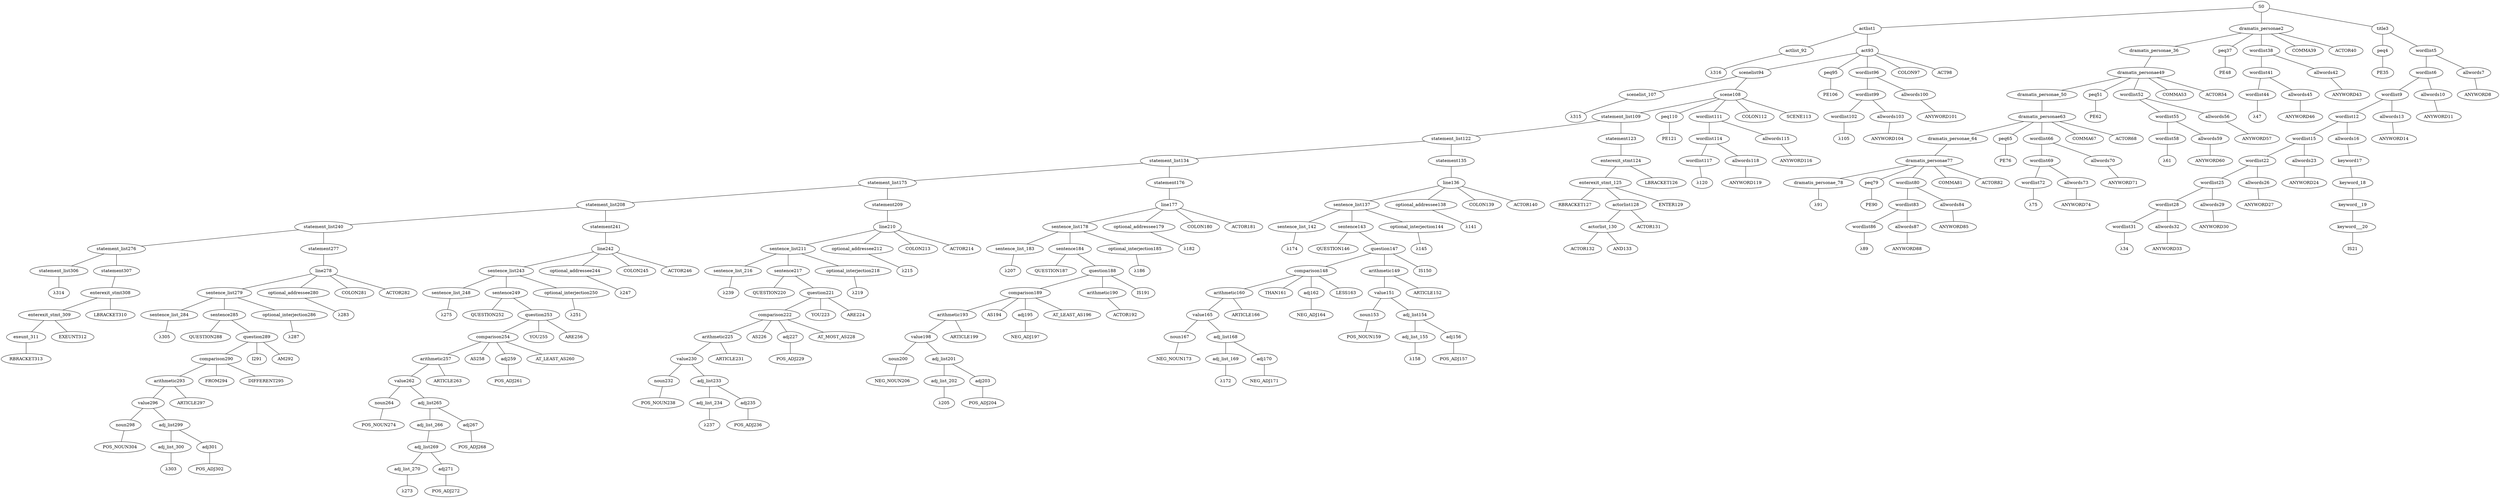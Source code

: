 strict graph {
	S0 -- actlist1
	S0 -- dramatis_personae2
	S0 -- title3

	title3 -- peq4
	title3 -- wordlist5

	wordlist5 -- wordlist6
	wordlist5 -- allwords7

	allwords7 -- ANYWORD8


	wordlist6 -- wordlist9
	wordlist6 -- allwords10

	allwords10 -- ANYWORD11


	wordlist9 -- wordlist12
	wordlist9 -- allwords13

	allwords13 -- ANYWORD14


	wordlist12 -- wordlist15
	wordlist12 -- allwords16

	allwords16 -- keyword17

	keyword17 -- keyword_18

	keyword_18 -- keyword__19

	keyword__19 -- keyword___20

	keyword___20 -- IS21


	wordlist15 -- wordlist22
	wordlist15 -- allwords23

	allwords23 -- ANYWORD24


	wordlist22 -- wordlist25
	wordlist22 -- allwords26

	allwords26 -- ANYWORD27


	wordlist25 -- wordlist28
	wordlist25 -- allwords29

	allwords29 -- ANYWORD30


	wordlist28 -- wordlist31
	wordlist28 -- allwords32

	allwords32 -- ANYWORD33


	wordlist31 -- λ34

	peq4 -- PE35


	dramatis_personae2 -- dramatis_personae_36
	dramatis_personae2 -- peq37
	dramatis_personae2 -- wordlist38
	dramatis_personae2 -- COMMA39
	dramatis_personae2 -- ACTOR40



	wordlist38 -- wordlist41
	wordlist38 -- allwords42

	allwords42 -- ANYWORD43


	wordlist41 -- wordlist44
	wordlist41 -- allwords45

	allwords45 -- ANYWORD46


	wordlist44 -- λ47

	peq37 -- PE48


	dramatis_personae_36 -- dramatis_personae49

	dramatis_personae49 -- dramatis_personae_50
	dramatis_personae49 -- peq51
	dramatis_personae49 -- wordlist52
	dramatis_personae49 -- COMMA53
	dramatis_personae49 -- ACTOR54



	wordlist52 -- wordlist55
	wordlist52 -- allwords56

	allwords56 -- ANYWORD57


	wordlist55 -- wordlist58
	wordlist55 -- allwords59

	allwords59 -- ANYWORD60


	wordlist58 -- λ61

	peq51 -- PE62


	dramatis_personae_50 -- dramatis_personae63

	dramatis_personae63 -- dramatis_personae_64
	dramatis_personae63 -- peq65
	dramatis_personae63 -- wordlist66
	dramatis_personae63 -- COMMA67
	dramatis_personae63 -- ACTOR68



	wordlist66 -- wordlist69
	wordlist66 -- allwords70

	allwords70 -- ANYWORD71


	wordlist69 -- wordlist72
	wordlist69 -- allwords73

	allwords73 -- ANYWORD74


	wordlist72 -- λ75

	peq65 -- PE76


	dramatis_personae_64 -- dramatis_personae77

	dramatis_personae77 -- dramatis_personae_78
	dramatis_personae77 -- peq79
	dramatis_personae77 -- wordlist80
	dramatis_personae77 -- COMMA81
	dramatis_personae77 -- ACTOR82



	wordlist80 -- wordlist83
	wordlist80 -- allwords84

	allwords84 -- ANYWORD85


	wordlist83 -- wordlist86
	wordlist83 -- allwords87

	allwords87 -- ANYWORD88


	wordlist86 -- λ89

	peq79 -- PE90


	dramatis_personae_78 -- λ91

	actlist1 -- actlist_92
	actlist1 -- act93

	act93 -- scenelist94
	act93 -- peq95
	act93 -- wordlist96
	act93 -- COLON97
	act93 -- ACT98



	wordlist96 -- wordlist99
	wordlist96 -- allwords100

	allwords100 -- ANYWORD101


	wordlist99 -- wordlist102
	wordlist99 -- allwords103

	allwords103 -- ANYWORD104


	wordlist102 -- λ105

	peq95 -- PE106


	scenelist94 -- scenelist_107
	scenelist94 -- scene108

	scene108 -- statement_list109
	scene108 -- peq110
	scene108 -- wordlist111
	scene108 -- COLON112
	scene108 -- SCENE113



	wordlist111 -- wordlist114
	wordlist111 -- allwords115

	allwords115 -- ANYWORD116


	wordlist114 -- wordlist117
	wordlist114 -- allwords118

	allwords118 -- ANYWORD119


	wordlist117 -- λ120

	peq110 -- PE121


	statement_list109 -- statement_list122
	statement_list109 -- statement123

	statement123 -- enterexit_stmt124

	enterexit_stmt124 -- enterexit_stmt_125
	enterexit_stmt124 -- LBRACKET126


	enterexit_stmt_125 -- RBRACKET127
	enterexit_stmt_125 -- actorlist128
	enterexit_stmt_125 -- ENTER129


	actorlist128 -- actorlist_130
	actorlist128 -- ACTOR131


	actorlist_130 -- ACTOR132
	actorlist_130 -- AND133




	statement_list122 -- statement_list134
	statement_list122 -- statement135

	statement135 -- line136

	line136 -- sentence_list137
	line136 -- optional_addressee138
	line136 -- COLON139
	line136 -- ACTOR140



	optional_addressee138 -- λ141

	sentence_list137 -- sentence_list_142
	sentence_list137 -- sentence143
	sentence_list137 -- optional_interjection144

	optional_interjection144 -- λ145

	sentence143 -- QUESTION146
	sentence143 -- question147

	question147 -- comparison148
	question147 -- arithmetic149
	question147 -- IS150


	arithmetic149 -- value151
	arithmetic149 -- ARTICLE152


	value151 -- noun153
	value151 -- adj_list154

	adj_list154 -- adj_list_155
	adj_list154 -- adj156

	adj156 -- POS_ADJ157


	adj_list_155 -- λ158

	noun153 -- POS_NOUN159


	comparison148 -- arithmetic160
	comparison148 -- THAN161
	comparison148 -- adj162
	comparison148 -- LESS163


	adj162 -- NEG_ADJ164



	arithmetic160 -- value165
	arithmetic160 -- ARTICLE166


	value165 -- noun167
	value165 -- adj_list168

	adj_list168 -- adj_list_169
	adj_list168 -- adj170

	adj170 -- NEG_ADJ171


	adj_list_169 -- λ172

	noun167 -- NEG_NOUN173



	sentence_list_142 -- λ174

	statement_list134 -- statement_list175
	statement_list134 -- statement176

	statement176 -- line177

	line177 -- sentence_list178
	line177 -- optional_addressee179
	line177 -- COLON180
	line177 -- ACTOR181



	optional_addressee179 -- λ182

	sentence_list178 -- sentence_list_183
	sentence_list178 -- sentence184
	sentence_list178 -- optional_interjection185

	optional_interjection185 -- λ186

	sentence184 -- QUESTION187
	sentence184 -- question188

	question188 -- comparison189
	question188 -- arithmetic190
	question188 -- IS191


	arithmetic190 -- ACTOR192


	comparison189 -- arithmetic193
	comparison189 -- AS194
	comparison189 -- adj195
	comparison189 -- AT_LEAST_AS196


	adj195 -- NEG_ADJ197



	arithmetic193 -- value198
	arithmetic193 -- ARTICLE199


	value198 -- noun200
	value198 -- adj_list201

	adj_list201 -- adj_list_202
	adj_list201 -- adj203

	adj203 -- POS_ADJ204


	adj_list_202 -- λ205

	noun200 -- NEG_NOUN206



	sentence_list_183 -- λ207

	statement_list175 -- statement_list208
	statement_list175 -- statement209

	statement209 -- line210

	line210 -- sentence_list211
	line210 -- optional_addressee212
	line210 -- COLON213
	line210 -- ACTOR214



	optional_addressee212 -- λ215

	sentence_list211 -- sentence_list_216
	sentence_list211 -- sentence217
	sentence_list211 -- optional_interjection218

	optional_interjection218 -- λ219

	sentence217 -- QUESTION220
	sentence217 -- question221

	question221 -- comparison222
	question221 -- YOU223
	question221 -- ARE224



	comparison222 -- arithmetic225
	comparison222 -- AS226
	comparison222 -- adj227
	comparison222 -- AT_MOST_AS228


	adj227 -- POS_ADJ229



	arithmetic225 -- value230
	arithmetic225 -- ARTICLE231


	value230 -- noun232
	value230 -- adj_list233

	adj_list233 -- adj_list_234
	adj_list233 -- adj235

	adj235 -- POS_ADJ236


	adj_list_234 -- λ237

	noun232 -- POS_NOUN238



	sentence_list_216 -- λ239

	statement_list208 -- statement_list240
	statement_list208 -- statement241

	statement241 -- line242

	line242 -- sentence_list243
	line242 -- optional_addressee244
	line242 -- COLON245
	line242 -- ACTOR246



	optional_addressee244 -- λ247

	sentence_list243 -- sentence_list_248
	sentence_list243 -- sentence249
	sentence_list243 -- optional_interjection250

	optional_interjection250 -- λ251

	sentence249 -- QUESTION252
	sentence249 -- question253

	question253 -- comparison254
	question253 -- YOU255
	question253 -- ARE256



	comparison254 -- arithmetic257
	comparison254 -- AS258
	comparison254 -- adj259
	comparison254 -- AT_LEAST_AS260


	adj259 -- POS_ADJ261



	arithmetic257 -- value262
	arithmetic257 -- ARTICLE263


	value262 -- noun264
	value262 -- adj_list265

	adj_list265 -- adj_list_266
	adj_list265 -- adj267

	adj267 -- POS_ADJ268


	adj_list_266 -- adj_list269

	adj_list269 -- adj_list_270
	adj_list269 -- adj271

	adj271 -- POS_ADJ272


	adj_list_270 -- λ273

	noun264 -- POS_NOUN274



	sentence_list_248 -- λ275

	statement_list240 -- statement_list276
	statement_list240 -- statement277

	statement277 -- line278

	line278 -- sentence_list279
	line278 -- optional_addressee280
	line278 -- COLON281
	line278 -- ACTOR282



	optional_addressee280 -- λ283

	sentence_list279 -- sentence_list_284
	sentence_list279 -- sentence285
	sentence_list279 -- optional_interjection286

	optional_interjection286 -- λ287

	sentence285 -- QUESTION288
	sentence285 -- question289

	question289 -- comparison290
	question289 -- I291
	question289 -- AM292



	comparison290 -- arithmetic293
	comparison290 -- FROM294
	comparison290 -- DIFFERENT295



	arithmetic293 -- value296
	arithmetic293 -- ARTICLE297


	value296 -- noun298
	value296 -- adj_list299

	adj_list299 -- adj_list_300
	adj_list299 -- adj301

	adj301 -- POS_ADJ302


	adj_list_300 -- λ303

	noun298 -- POS_NOUN304



	sentence_list_284 -- λ305

	statement_list276 -- statement_list306
	statement_list276 -- statement307

	statement307 -- enterexit_stmt308

	enterexit_stmt308 -- enterexit_stmt_309
	enterexit_stmt308 -- LBRACKET310


	enterexit_stmt_309 -- exeunt_311
	enterexit_stmt_309 -- EXEUNT312


	exeunt_311 -- RBRACKET313


	statement_list306 -- λ314

	scenelist_107 -- λ315

	actlist_92 -- λ316


}
